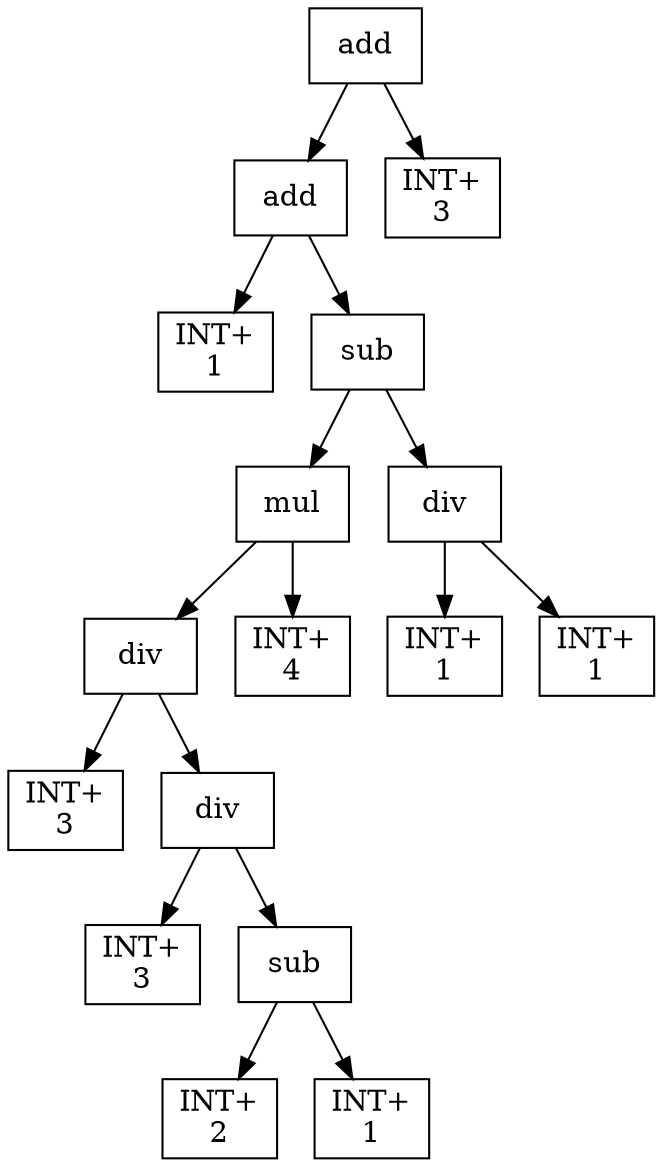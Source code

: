 digraph expr {
  node [shape=box];
  n1 [label="add"];
  n2 [label="add"];
  n3 [label="INT+\n1"];
  n4 [label="sub"];
  n5 [label="mul"];
  n6 [label="div"];
  n7 [label="INT+\n3"];
  n8 [label="div"];
  n9 [label="INT+\n3"];
  n10 [label="sub"];
  n11 [label="INT+\n2"];
  n12 [label="INT+\n1"];
  n10 -> n11;
  n10 -> n12;
  n8 -> n9;
  n8 -> n10;
  n6 -> n7;
  n6 -> n8;
  n13 [label="INT+\n4"];
  n5 -> n6;
  n5 -> n13;
  n14 [label="div"];
  n15 [label="INT+\n1"];
  n16 [label="INT+\n1"];
  n14 -> n15;
  n14 -> n16;
  n4 -> n5;
  n4 -> n14;
  n2 -> n3;
  n2 -> n4;
  n17 [label="INT+\n3"];
  n1 -> n2;
  n1 -> n17;
}